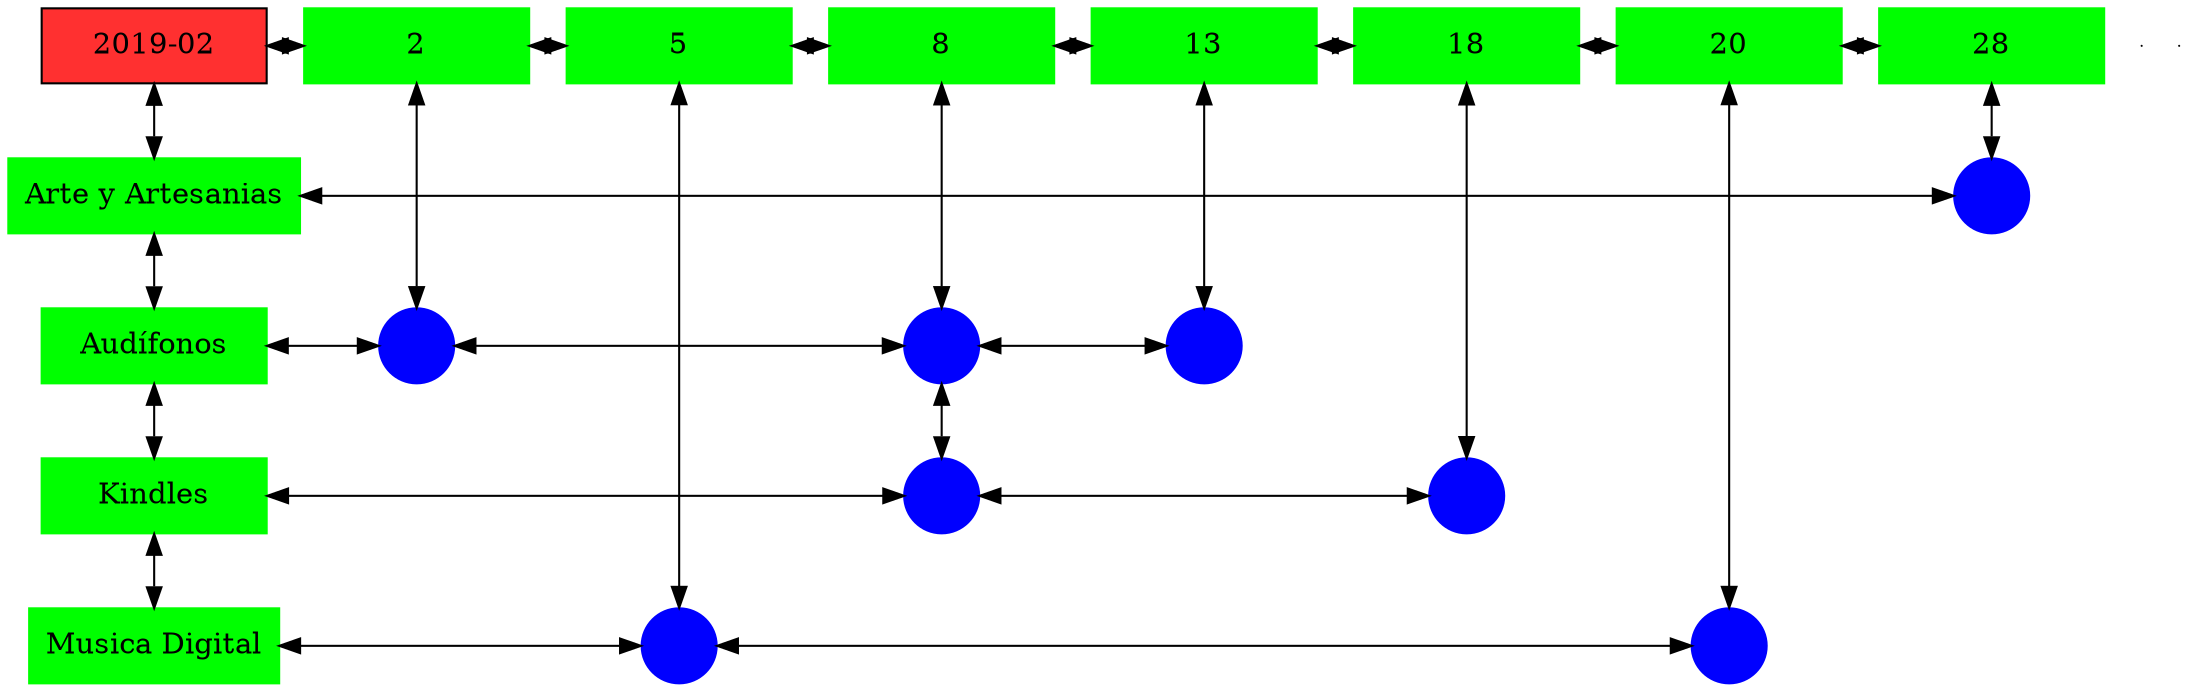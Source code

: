 digraph G{
node[shape="box"];
nodeMt[ label = "2019-02", width = 1.5, style = filled, fillcolor = firebrick1, group = 1 ];
e0[ shape = point, width = 0 ];
e1[ shape = point, width = 0 ];
node0xc00208a0f0[label="2",color=green,style =filled,width = 1.5 group=2];
nodeMt->node0xc00208a0f0[dir="both"];
{rank=same;nodeMt;node0xc00208a0f0;}
node0xc001ec1ae0[label="5",color=green,style =filled,width = 1.5 group=5];
node0xc00208a0f0->node0xc001ec1ae0[dir="both"];
{rank=same;node0xc00208a0f0;node0xc001ec1ae0;}
node0xc001ea7cc0[label="8",color=green,style =filled,width = 1.5 group=8];
node0xc001ec1ae0->node0xc001ea7cc0[dir="both"];
{rank=same;node0xc001ec1ae0;node0xc001ea7cc0;}
node0xc001ee49b0[label="13",color=green,style =filled,width = 1.5 group=13];
node0xc001ea7cc0->node0xc001ee49b0[dir="both"];
{rank=same;node0xc001ea7cc0;node0xc001ee49b0;}
node0xc001f87d10[label="18",color=green,style =filled,width = 1.5 group=18];
node0xc001ee49b0->node0xc001f87d10[dir="both"];
{rank=same;node0xc001ee49b0;node0xc001f87d10;}
node0xc0020032c0[label="20",color=green,style =filled,width = 1.5 group=20];
node0xc001f87d10->node0xc0020032c0[dir="both"];
{rank=same;node0xc001f87d10;node0xc0020032c0;}
node0xc0020e1220[label="28",color=green,style =filled,width = 1.5 group=28];
node0xc0020032c0->node0xc0020e1220[dir="both"];
{rank=same;node0xc0020032c0;node0xc0020e1220;}
node0xc0020e11d0[label="Arte y Artesanias",color=green,style =filled width = 1.5 group=1];
node0xc0020ea680[label="",color=blue,style =filled, width = 0.5 group=28 shape=circle];
node0xc0020e11d0->node0xc0020ea680[dir="both"];
{rank=same;node0xc0020e11d0;node0xc0020ea680;}
node0xc001ea7c70[label="Audífonos",color=green,style =filled width = 1.5 group=1];
node0xc00207bf80[label="",color=blue,style =filled, width = 0.5 group=2 shape=circle];
node0xc001ea7c70->node0xc00207bf80[dir="both"];
{rank=same;node0xc001ea7c70;node0xc00207bf80;}
node0xc001ea5180[label="",color=blue,style =filled, width = 0.5 group=8 shape=circle];
node0xc00207bf80->node0xc001ea5180[dir="both"];
{rank=same;node0xc001ea5180;node0xc00207bf80;}
node0xc001ee2600[label="",color=blue,style =filled, width = 0.5 group=13 shape=circle];
node0xc001ea5180->node0xc001ee2600[dir="both"];
{rank=same;node0xc001ee2600;node0xc001ea5180;}
node0xc001f87cc0[label="Kindles",color=green,style =filled width = 1.5 group=1];
node0xc002198980[label="",color=blue,style =filled, width = 0.5 group=8 shape=circle];
node0xc001f87cc0->node0xc002198980[dir="both"];
{rank=same;node0xc001f87cc0;node0xc002198980;}
node0xc001f89200[label="",color=blue,style =filled, width = 0.5 group=18 shape=circle];
node0xc002198980->node0xc001f89200[dir="both"];
{rank=same;node0xc001f89200;node0xc002198980;}
node0xc001ec1a90[label="Musica Digital",color=green,style =filled width = 1.5 group=1];
node0xc001ebd700[label="",color=blue,style =filled, width = 0.5 group=5 shape=circle];
node0xc001ec1a90->node0xc001ebd700[dir="both"];
{rank=same;node0xc001ec1a90;node0xc001ebd700;}
node0xc001ff9c80[label="",color=blue,style =filled, width = 0.5 group=20 shape=circle];
node0xc001ebd700->node0xc001ff9c80[dir="both"];
{rank=same;node0xc001ff9c80;node0xc001ebd700;}
node0xc00208a0f0->node0xc00207bf80[dir="both"];
node0xc001ec1ae0->node0xc001ebd700[dir="both"];
node0xc001ea7cc0->node0xc001ea5180[dir="both"];
node0xc001ea5180->node0xc002198980[dir="both"];
node0xc001ee49b0->node0xc001ee2600[dir="both"];
node0xc001f87d10->node0xc001f89200[dir="both"];
node0xc0020032c0->node0xc001ff9c80[dir="both"];
node0xc0020e1220->node0xc0020ea680[dir="both"];
nodeMt->node0xc0020e11d0[dir="both"];
node0xc0020e11d0->node0xc001ea7c70[dir="both"];
node0xc001ea7c70->node0xc001f87cc0[dir="both"];
node0xc001f87cc0->node0xc001ec1a90[dir="both"];
}
